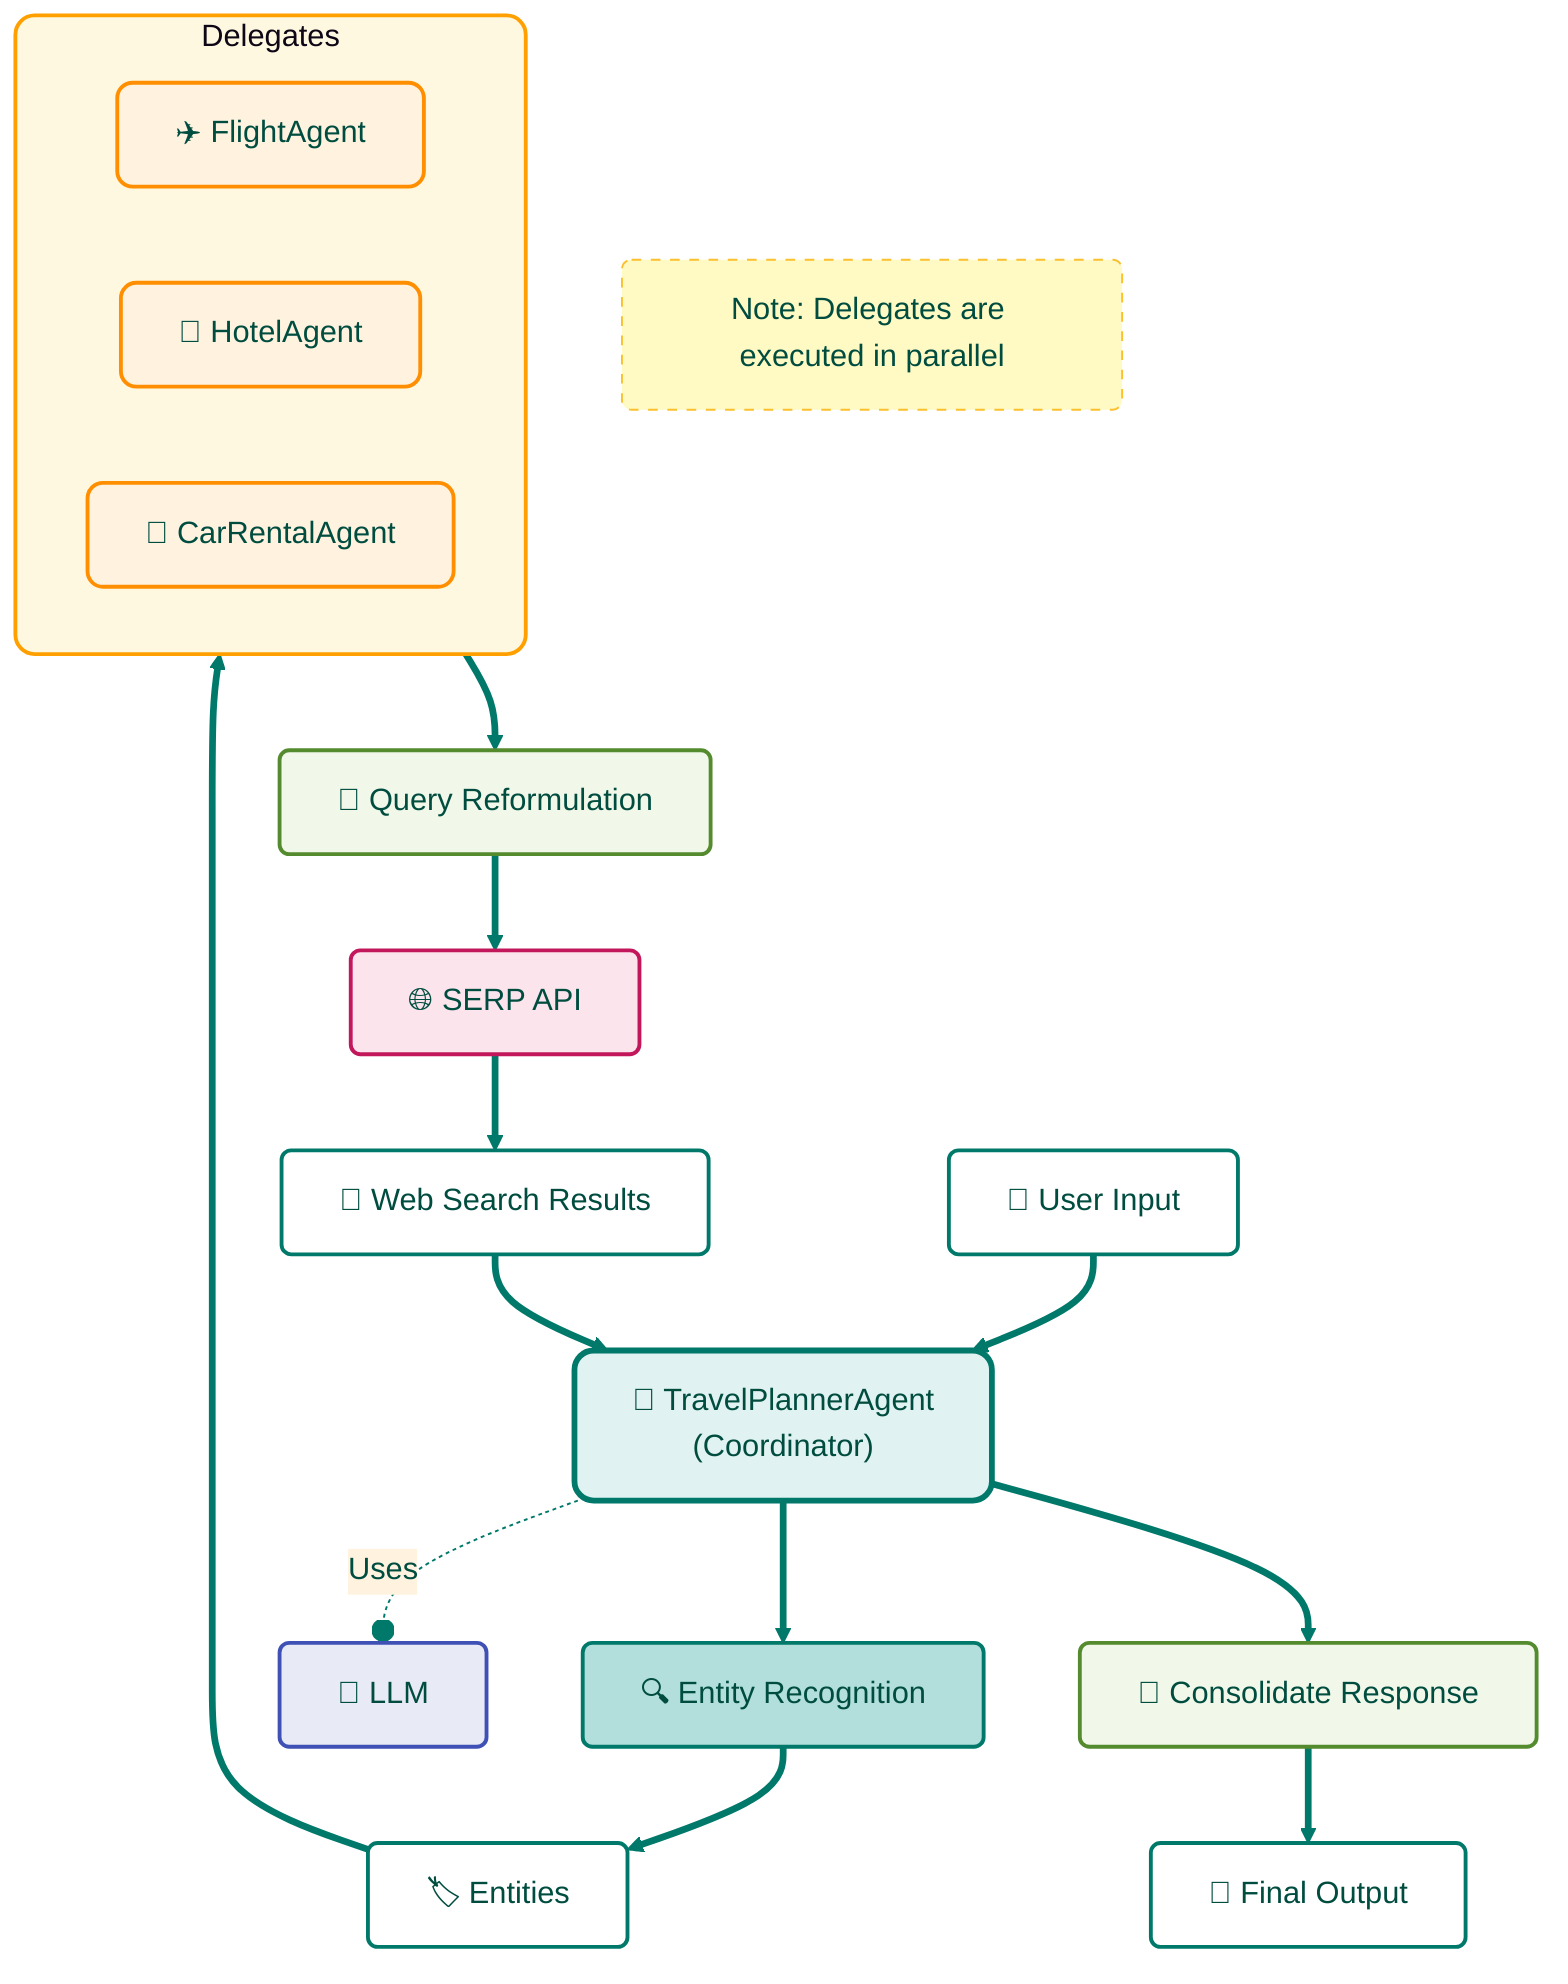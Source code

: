 %%{init: {
  'theme': 'base',
  'themeVariables': {
    'primaryColor': '#E0F2F1',
    'primaryTextColor': '#004D40',
    'primaryBorderColor': '#00796B',
    'lineColor': '#00796B',
    'secondaryColor': '#FFF3E0',
    'tertiaryColor': '#F1F8E9'
  }
}}%%
flowchart TB
    classDef default fill:#fff,stroke:#00796B,stroke-width:2px,rx:5,ry:5;
    classDef coordinator fill:#E0F2F1,stroke:#00796B,stroke-width:3px,rx:10,ry:10;
    classDef intent fill:#B2DFDB,stroke:#00796B,stroke-width:2px;
    classDef delegate fill:#FFF3E0,stroke:#FF8F00,stroke-width:2px,rx:8,ry:8;
    classDef llm fill:#E8EAF6,stroke:#3F51B5,stroke-width:2px,rx:5,ry:5;
    classDef api fill:#FCE4EC,stroke:#C2185B,stroke-width:2px,rx:5,ry:5;
    classDef process fill:#F1F8E9,stroke:#558B2F,stroke-width:2px,rx:5,ry:5;
    classDef note fill:#FFF9C4,stroke:#FBC02D,stroke-width:1px,stroke-dasharray: 5 5;

    U["👤 User Input"]:::default
    TP["🧭 TravelPlannerAgent<br>(Coordinator)"]:::coordinator
    ER["🔍 Entity Recognition"]:::intent
    E["🏷️ Entities"]:::default
    LLM["🧠 LLM"]:::llm
    R["🔄 Query Reformulation"]:::process
    S["🌐 SERP API"]:::api
    W["📄 Web Search Results"]:::default
    CO["📝 Consolidate Response"]:::process
    O["💬 Final Output"]:::default
    
    U ==> TP
    TP ==> ER
    ER ==> E
    E ==> Delegates
    Delegates ==> R
    R ==> S
    S ==> W
    W ==> TP
    TP ==> CO
    CO ==> O
    
    TP -.-o |Uses| LLM
    
    subgraph Delegates ["Delegates"]
        direction LR
        F["✈️ FlightAgent"]:::delegate
        H["🏨 HotelAgent"]:::delegate
        C["🚗 CarRentalAgent"]:::delegate
    end
    
    %% Note about parallel execution
    ParallelNote["Note: Delegates are executed in parallel"]:::note
    
    style Delegates fill:#FFF8E1,stroke:#FFA000,stroke-width:2px,rx:10,ry:10;